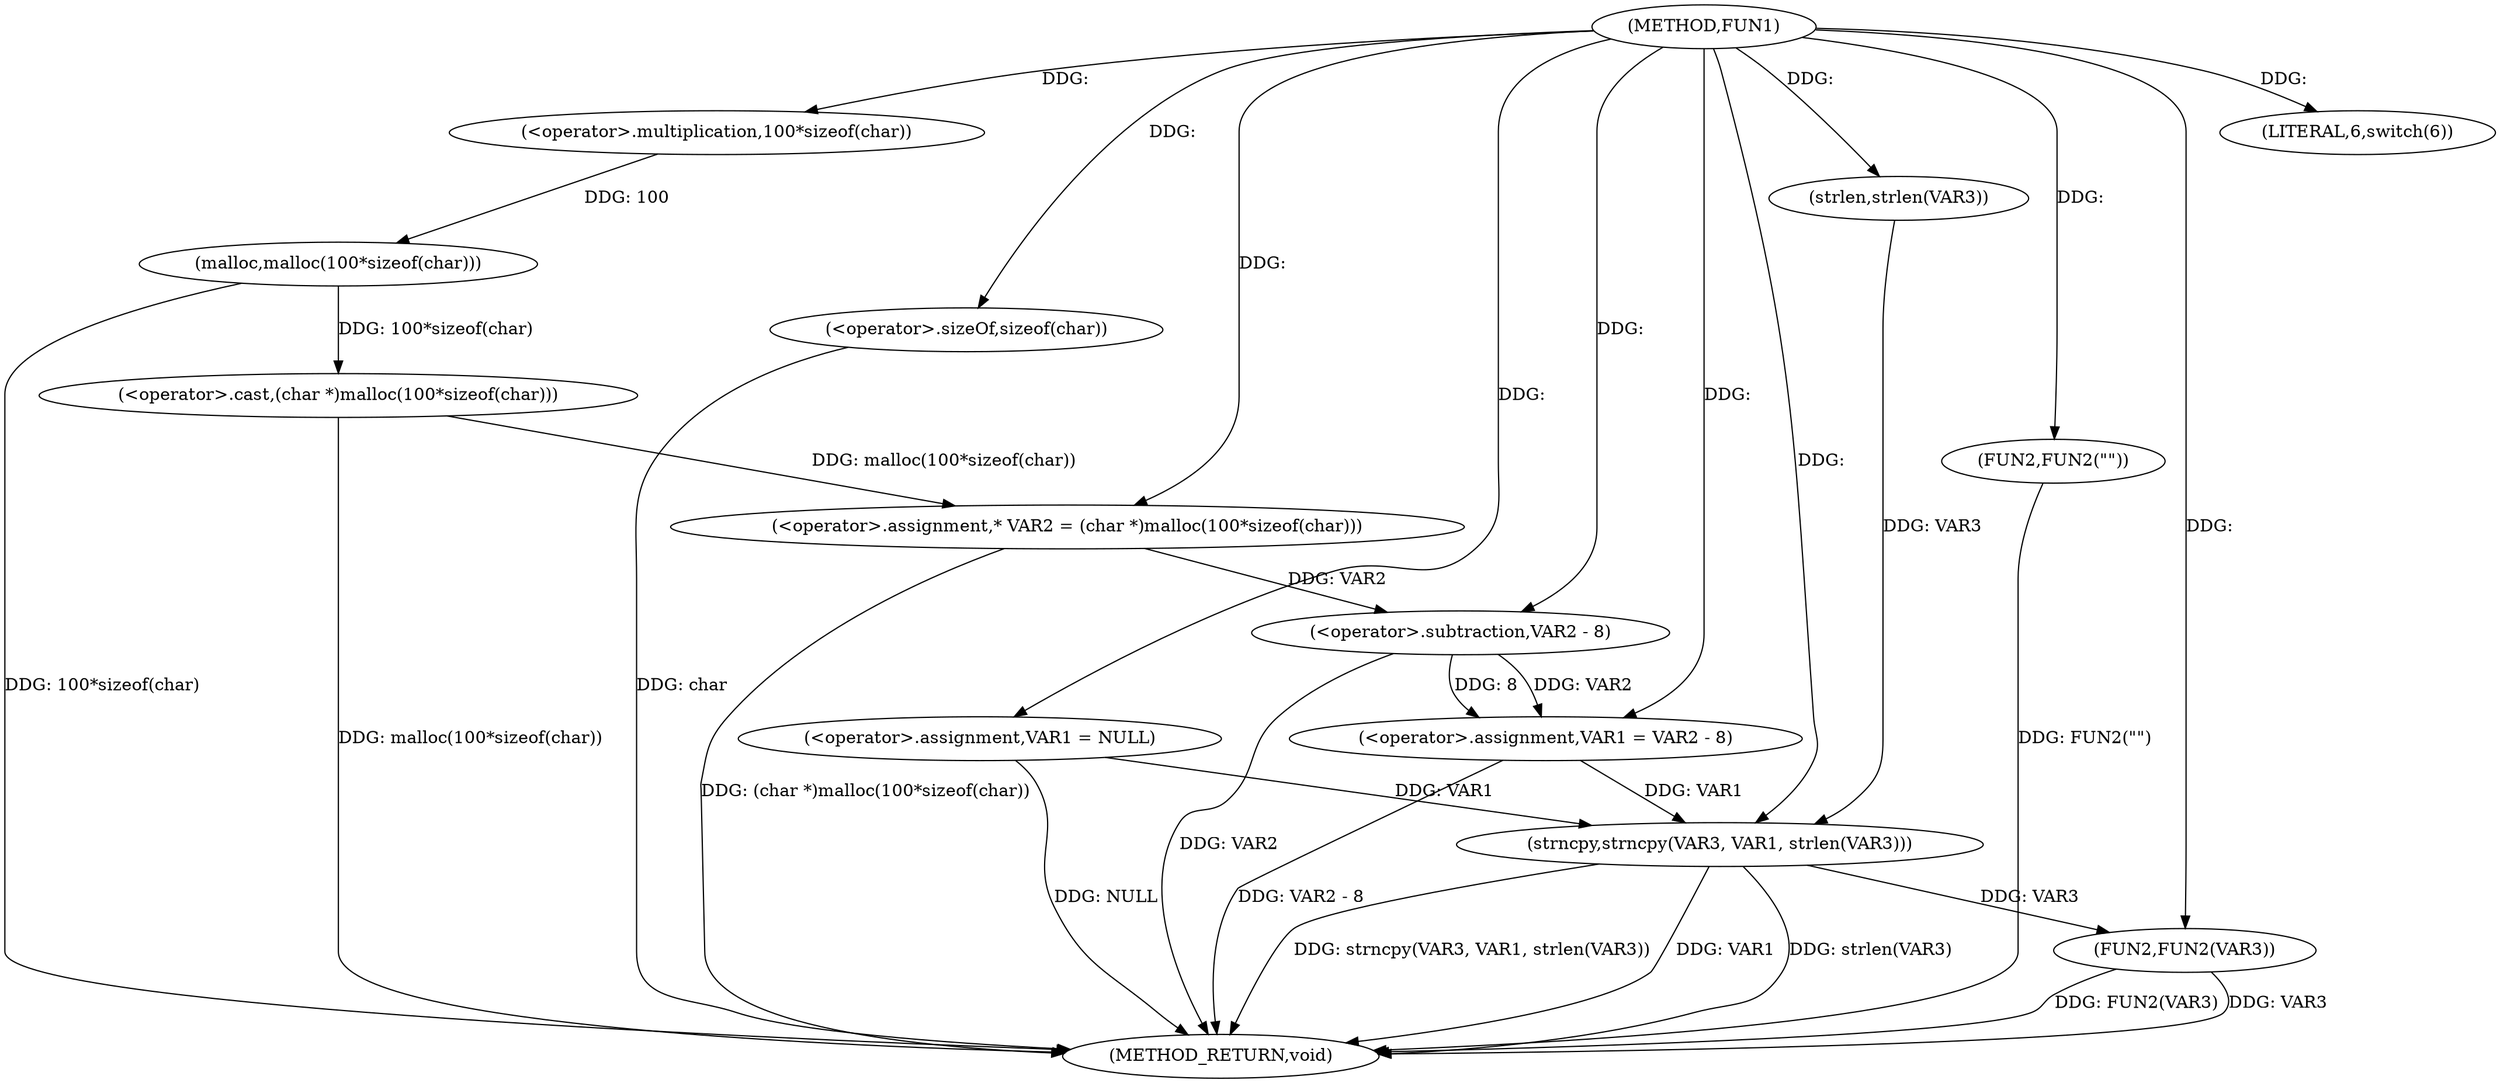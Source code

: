 digraph FUN1 {  
"1000100" [label = "(METHOD,FUN1)" ]
"1000140" [label = "(METHOD_RETURN,void)" ]
"1000103" [label = "(<operator>.assignment,VAR1 = NULL)" ]
"1000107" [label = "(LITERAL,6,switch(6))" ]
"1000112" [label = "(<operator>.assignment,* VAR2 = (char *)malloc(100*sizeof(char)))" ]
"1000114" [label = "(<operator>.cast,(char *)malloc(100*sizeof(char)))" ]
"1000116" [label = "(malloc,malloc(100*sizeof(char)))" ]
"1000117" [label = "(<operator>.multiplication,100*sizeof(char))" ]
"1000119" [label = "(<operator>.sizeOf,sizeof(char))" ]
"1000121" [label = "(<operator>.assignment,VAR1 = VAR2 - 8)" ]
"1000123" [label = "(<operator>.subtraction,VAR2 - 8)" ]
"1000128" [label = "(FUN2,FUN2(\"\"))" ]
"1000133" [label = "(strncpy,strncpy(VAR3, VAR1, strlen(VAR3)))" ]
"1000136" [label = "(strlen,strlen(VAR3))" ]
"1000138" [label = "(FUN2,FUN2(VAR3))" ]
  "1000116" -> "1000140"  [ label = "DDG: 100*sizeof(char)"] 
  "1000103" -> "1000140"  [ label = "DDG: NULL"] 
  "1000112" -> "1000140"  [ label = "DDG: (char *)malloc(100*sizeof(char))"] 
  "1000133" -> "1000140"  [ label = "DDG: strlen(VAR3)"] 
  "1000114" -> "1000140"  [ label = "DDG: malloc(100*sizeof(char))"] 
  "1000123" -> "1000140"  [ label = "DDG: VAR2"] 
  "1000121" -> "1000140"  [ label = "DDG: VAR2 - 8"] 
  "1000138" -> "1000140"  [ label = "DDG: VAR3"] 
  "1000133" -> "1000140"  [ label = "DDG: strncpy(VAR3, VAR1, strlen(VAR3))"] 
  "1000133" -> "1000140"  [ label = "DDG: VAR1"] 
  "1000119" -> "1000140"  [ label = "DDG: char"] 
  "1000128" -> "1000140"  [ label = "DDG: FUN2(\"\")"] 
  "1000138" -> "1000140"  [ label = "DDG: FUN2(VAR3)"] 
  "1000100" -> "1000103"  [ label = "DDG: "] 
  "1000100" -> "1000107"  [ label = "DDG: "] 
  "1000114" -> "1000112"  [ label = "DDG: malloc(100*sizeof(char))"] 
  "1000100" -> "1000112"  [ label = "DDG: "] 
  "1000116" -> "1000114"  [ label = "DDG: 100*sizeof(char)"] 
  "1000117" -> "1000116"  [ label = "DDG: 100"] 
  "1000100" -> "1000117"  [ label = "DDG: "] 
  "1000100" -> "1000119"  [ label = "DDG: "] 
  "1000123" -> "1000121"  [ label = "DDG: VAR2"] 
  "1000123" -> "1000121"  [ label = "DDG: 8"] 
  "1000100" -> "1000121"  [ label = "DDG: "] 
  "1000112" -> "1000123"  [ label = "DDG: VAR2"] 
  "1000100" -> "1000123"  [ label = "DDG: "] 
  "1000100" -> "1000128"  [ label = "DDG: "] 
  "1000136" -> "1000133"  [ label = "DDG: VAR3"] 
  "1000100" -> "1000133"  [ label = "DDG: "] 
  "1000103" -> "1000133"  [ label = "DDG: VAR1"] 
  "1000121" -> "1000133"  [ label = "DDG: VAR1"] 
  "1000100" -> "1000136"  [ label = "DDG: "] 
  "1000133" -> "1000138"  [ label = "DDG: VAR3"] 
  "1000100" -> "1000138"  [ label = "DDG: "] 
}
